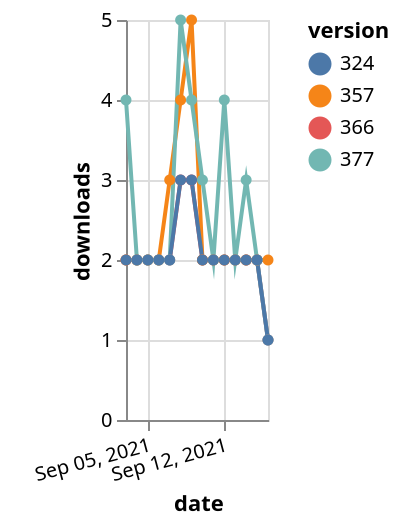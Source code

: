 {"$schema": "https://vega.github.io/schema/vega-lite/v5.json", "description": "A simple bar chart with embedded data.", "data": {"values": [{"date": "2021-09-03", "total": 2337, "delta": 2, "version": "366"}, {"date": "2021-09-04", "total": 2339, "delta": 2, "version": "366"}, {"date": "2021-09-05", "total": 2341, "delta": 2, "version": "366"}, {"date": "2021-09-06", "total": 2343, "delta": 2, "version": "366"}, {"date": "2021-09-07", "total": 2345, "delta": 2, "version": "366"}, {"date": "2021-09-08", "total": 2348, "delta": 3, "version": "366"}, {"date": "2021-09-09", "total": 2351, "delta": 3, "version": "366"}, {"date": "2021-09-10", "total": 2353, "delta": 2, "version": "366"}, {"date": "2021-09-11", "total": 2355, "delta": 2, "version": "366"}, {"date": "2021-09-12", "total": 2357, "delta": 2, "version": "366"}, {"date": "2021-09-13", "total": 2359, "delta": 2, "version": "366"}, {"date": "2021-09-14", "total": 2361, "delta": 2, "version": "366"}, {"date": "2021-09-15", "total": 2363, "delta": 2, "version": "366"}, {"date": "2021-09-16", "total": 2364, "delta": 1, "version": "366"}, {"date": "2021-09-03", "total": 2937, "delta": 2, "version": "357"}, {"date": "2021-09-04", "total": 2939, "delta": 2, "version": "357"}, {"date": "2021-09-05", "total": 2941, "delta": 2, "version": "357"}, {"date": "2021-09-06", "total": 2943, "delta": 2, "version": "357"}, {"date": "2021-09-07", "total": 2946, "delta": 3, "version": "357"}, {"date": "2021-09-08", "total": 2950, "delta": 4, "version": "357"}, {"date": "2021-09-09", "total": 2955, "delta": 5, "version": "357"}, {"date": "2021-09-10", "total": 2957, "delta": 2, "version": "357"}, {"date": "2021-09-11", "total": 2959, "delta": 2, "version": "357"}, {"date": "2021-09-12", "total": 2961, "delta": 2, "version": "357"}, {"date": "2021-09-13", "total": 2963, "delta": 2, "version": "357"}, {"date": "2021-09-14", "total": 2965, "delta": 2, "version": "357"}, {"date": "2021-09-15", "total": 2967, "delta": 2, "version": "357"}, {"date": "2021-09-16", "total": 2969, "delta": 2, "version": "357"}, {"date": "2021-09-03", "total": 2146, "delta": 4, "version": "377"}, {"date": "2021-09-04", "total": 2148, "delta": 2, "version": "377"}, {"date": "2021-09-05", "total": 2150, "delta": 2, "version": "377"}, {"date": "2021-09-06", "total": 2152, "delta": 2, "version": "377"}, {"date": "2021-09-07", "total": 2154, "delta": 2, "version": "377"}, {"date": "2021-09-08", "total": 2159, "delta": 5, "version": "377"}, {"date": "2021-09-09", "total": 2163, "delta": 4, "version": "377"}, {"date": "2021-09-10", "total": 2166, "delta": 3, "version": "377"}, {"date": "2021-09-11", "total": 2168, "delta": 2, "version": "377"}, {"date": "2021-09-12", "total": 2172, "delta": 4, "version": "377"}, {"date": "2021-09-13", "total": 2174, "delta": 2, "version": "377"}, {"date": "2021-09-14", "total": 2177, "delta": 3, "version": "377"}, {"date": "2021-09-15", "total": 2179, "delta": 2, "version": "377"}, {"date": "2021-09-16", "total": 2180, "delta": 1, "version": "377"}, {"date": "2021-09-03", "total": 2772, "delta": 2, "version": "324"}, {"date": "2021-09-04", "total": 2774, "delta": 2, "version": "324"}, {"date": "2021-09-05", "total": 2776, "delta": 2, "version": "324"}, {"date": "2021-09-06", "total": 2778, "delta": 2, "version": "324"}, {"date": "2021-09-07", "total": 2780, "delta": 2, "version": "324"}, {"date": "2021-09-08", "total": 2783, "delta": 3, "version": "324"}, {"date": "2021-09-09", "total": 2786, "delta": 3, "version": "324"}, {"date": "2021-09-10", "total": 2788, "delta": 2, "version": "324"}, {"date": "2021-09-11", "total": 2790, "delta": 2, "version": "324"}, {"date": "2021-09-12", "total": 2792, "delta": 2, "version": "324"}, {"date": "2021-09-13", "total": 2794, "delta": 2, "version": "324"}, {"date": "2021-09-14", "total": 2796, "delta": 2, "version": "324"}, {"date": "2021-09-15", "total": 2798, "delta": 2, "version": "324"}, {"date": "2021-09-16", "total": 2799, "delta": 1, "version": "324"}]}, "width": "container", "mark": {"type": "line", "point": {"filled": true}}, "encoding": {"x": {"field": "date", "type": "temporal", "timeUnit": "yearmonthdate", "title": "date", "axis": {"labelAngle": -15}}, "y": {"field": "delta", "type": "quantitative", "title": "downloads"}, "color": {"field": "version", "type": "nominal"}, "tooltip": {"field": "delta"}}}